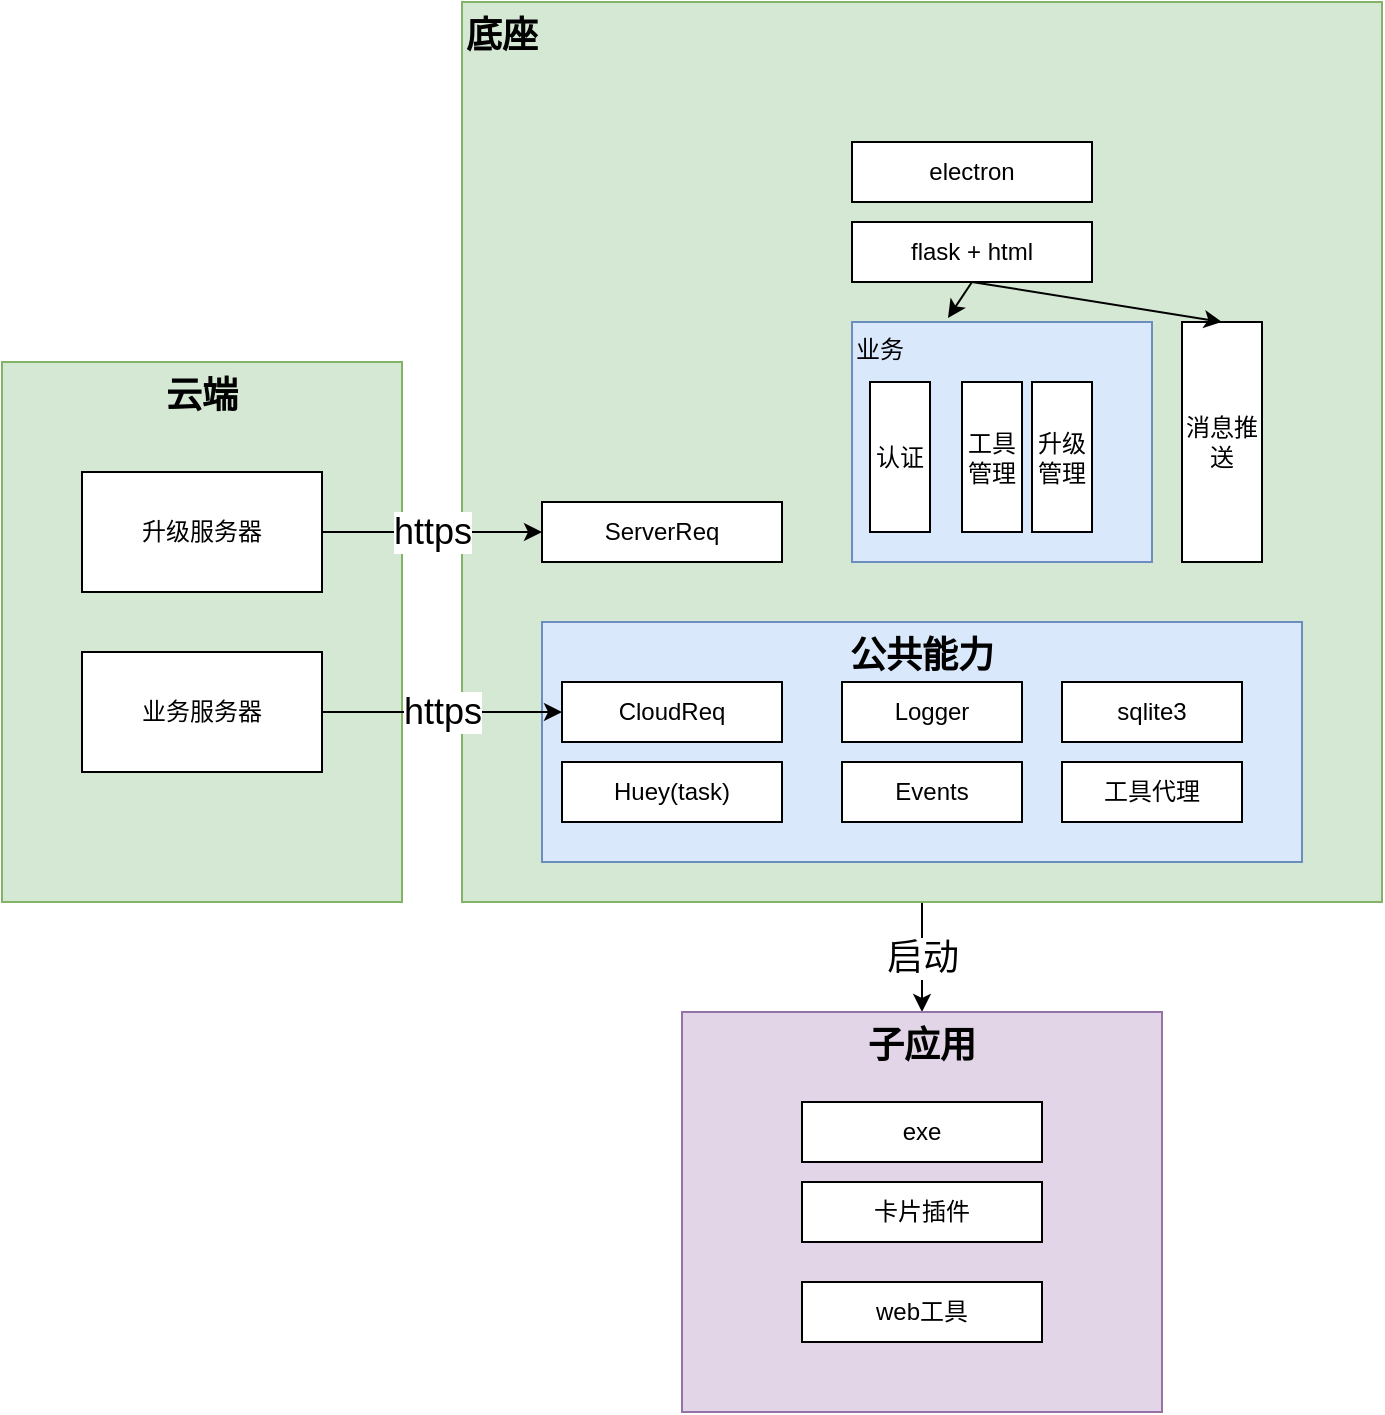 <mxfile version="15.8.7" type="device"><diagram id="AVrebqK3H8swzSajRDYW" name="客户端架构"><mxGraphModel dx="1102" dy="865" grid="1" gridSize="10" guides="1" tooltips="1" connect="1" arrows="1" fold="1" page="1" pageScale="1" pageWidth="827" pageHeight="1169" math="0" shadow="0"><root><mxCell id="0"/><mxCell id="1" parent="0"/><mxCell id="cAYvndh4o5y7qk9SSmvG-31" value="启动" style="edgeStyle=orthogonalEdgeStyle;rounded=0;orthogonalLoop=1;jettySize=auto;html=1;fontSize=18;" edge="1" parent="1" source="cAYvndh4o5y7qk9SSmvG-4" target="cAYvndh4o5y7qk9SSmvG-26"><mxGeometry relative="1" as="geometry"/></mxCell><mxCell id="cAYvndh4o5y7qk9SSmvG-4" value="底座" style="rounded=0;whiteSpace=wrap;html=1;fillColor=#d5e8d4;strokeColor=#82b366;align=left;verticalAlign=top;fontSize=18;fontStyle=1" vertex="1" parent="1"><mxGeometry x="270" y="110" width="460" height="450" as="geometry"/></mxCell><mxCell id="cAYvndh4o5y7qk9SSmvG-14" value="公共能力" style="rounded=0;whiteSpace=wrap;html=1;fontSize=18;verticalAlign=top;fontStyle=1;fillColor=#dae8fc;strokeColor=#6c8ebf;" vertex="1" parent="1"><mxGeometry x="310" y="420" width="380" height="120" as="geometry"/></mxCell><mxCell id="cAYvndh4o5y7qk9SSmvG-1" value="云端" style="rounded=0;whiteSpace=wrap;html=1;fillColor=#d5e8d4;strokeColor=#82b366;align=center;verticalAlign=top;fontStyle=1;fontSize=18;" vertex="1" parent="1"><mxGeometry x="40" y="290" width="200" height="270" as="geometry"/></mxCell><mxCell id="cAYvndh4o5y7qk9SSmvG-21" value="https" style="edgeStyle=orthogonalEdgeStyle;rounded=0;orthogonalLoop=1;jettySize=auto;html=1;fontSize=18;" edge="1" parent="1" source="cAYvndh4o5y7qk9SSmvG-2" target="cAYvndh4o5y7qk9SSmvG-13"><mxGeometry relative="1" as="geometry"/></mxCell><mxCell id="cAYvndh4o5y7qk9SSmvG-2" value="升级服务器" style="whiteSpace=wrap;html=1;" vertex="1" parent="1"><mxGeometry x="80" y="345" width="120" height="60" as="geometry"/></mxCell><mxCell id="cAYvndh4o5y7qk9SSmvG-23" value="https" style="edgeStyle=orthogonalEdgeStyle;rounded=0;orthogonalLoop=1;jettySize=auto;html=1;entryX=0;entryY=0.5;entryDx=0;entryDy=0;fontSize=18;" edge="1" parent="1" source="cAYvndh4o5y7qk9SSmvG-3" target="cAYvndh4o5y7qk9SSmvG-15"><mxGeometry relative="1" as="geometry"/></mxCell><mxCell id="cAYvndh4o5y7qk9SSmvG-3" value="业务服务器" style="whiteSpace=wrap;html=1;" vertex="1" parent="1"><mxGeometry x="80" y="435" width="120" height="60" as="geometry"/></mxCell><mxCell id="cAYvndh4o5y7qk9SSmvG-5" value="electron" style="whiteSpace=wrap;html=1;" vertex="1" parent="1"><mxGeometry x="465" y="180" width="120" height="30" as="geometry"/></mxCell><mxCell id="cAYvndh4o5y7qk9SSmvG-6" value="业务" style="whiteSpace=wrap;html=1;align=left;verticalAlign=top;fillColor=#dae8fc;strokeColor=#6c8ebf;" vertex="1" parent="1"><mxGeometry x="465" y="270" width="150" height="120" as="geometry"/></mxCell><mxCell id="cAYvndh4o5y7qk9SSmvG-8" value="flask + html" style="whiteSpace=wrap;html=1;" vertex="1" parent="1"><mxGeometry x="465" y="220" width="120" height="30" as="geometry"/></mxCell><mxCell id="cAYvndh4o5y7qk9SSmvG-9" value="认证" style="whiteSpace=wrap;html=1;direction=south;" vertex="1" parent="1"><mxGeometry x="474" y="300" width="30" height="75" as="geometry"/></mxCell><mxCell id="cAYvndh4o5y7qk9SSmvG-10" value="工具管理" style="whiteSpace=wrap;html=1;direction=south;" vertex="1" parent="1"><mxGeometry x="520" y="300" width="30" height="75" as="geometry"/></mxCell><mxCell id="cAYvndh4o5y7qk9SSmvG-11" value="升级管理" style="whiteSpace=wrap;html=1;direction=south;" vertex="1" parent="1"><mxGeometry x="555" y="300" width="30" height="75" as="geometry"/></mxCell><mxCell id="cAYvndh4o5y7qk9SSmvG-12" value="消息推送" style="whiteSpace=wrap;html=1;direction=south;" vertex="1" parent="1"><mxGeometry x="630" y="270" width="40" height="120" as="geometry"/></mxCell><mxCell id="cAYvndh4o5y7qk9SSmvG-13" value="ServerReq" style="whiteSpace=wrap;html=1;" vertex="1" parent="1"><mxGeometry x="310" y="360" width="120" height="30" as="geometry"/></mxCell><mxCell id="cAYvndh4o5y7qk9SSmvG-15" value="CloudReq" style="whiteSpace=wrap;html=1;" vertex="1" parent="1"><mxGeometry x="320" y="450" width="110" height="30" as="geometry"/></mxCell><mxCell id="cAYvndh4o5y7qk9SSmvG-16" value="Logger" style="whiteSpace=wrap;html=1;" vertex="1" parent="1"><mxGeometry x="460" y="450" width="90" height="30" as="geometry"/></mxCell><mxCell id="cAYvndh4o5y7qk9SSmvG-17" value="sqlite3" style="whiteSpace=wrap;html=1;" vertex="1" parent="1"><mxGeometry x="570" y="450" width="90" height="30" as="geometry"/></mxCell><mxCell id="cAYvndh4o5y7qk9SSmvG-18" value="Huey(task)" style="whiteSpace=wrap;html=1;" vertex="1" parent="1"><mxGeometry x="320" y="490" width="110" height="30" as="geometry"/></mxCell><mxCell id="cAYvndh4o5y7qk9SSmvG-19" value="Events" style="whiteSpace=wrap;html=1;" vertex="1" parent="1"><mxGeometry x="460" y="490" width="90" height="30" as="geometry"/></mxCell><mxCell id="cAYvndh4o5y7qk9SSmvG-20" value="工具代理" style="whiteSpace=wrap;html=1;" vertex="1" parent="1"><mxGeometry x="570" y="490" width="90" height="30" as="geometry"/></mxCell><mxCell id="cAYvndh4o5y7qk9SSmvG-24" value="" style="endArrow=classic;html=1;rounded=0;fontSize=18;exitX=0.5;exitY=1;exitDx=0;exitDy=0;entryX=0.32;entryY=-0.017;entryDx=0;entryDy=0;entryPerimeter=0;" edge="1" parent="1" source="cAYvndh4o5y7qk9SSmvG-8" target="cAYvndh4o5y7qk9SSmvG-6"><mxGeometry width="50" height="50" relative="1" as="geometry"><mxPoint x="390" y="360" as="sourcePoint"/><mxPoint x="440" y="310" as="targetPoint"/></mxGeometry></mxCell><mxCell id="cAYvndh4o5y7qk9SSmvG-25" value="" style="endArrow=classic;html=1;rounded=0;fontSize=18;exitX=0.5;exitY=1;exitDx=0;exitDy=0;entryX=0;entryY=0.5;entryDx=0;entryDy=0;" edge="1" parent="1" source="cAYvndh4o5y7qk9SSmvG-8" target="cAYvndh4o5y7qk9SSmvG-12"><mxGeometry width="50" height="50" relative="1" as="geometry"><mxPoint x="535" y="260" as="sourcePoint"/><mxPoint x="523" y="277.96" as="targetPoint"/></mxGeometry></mxCell><mxCell id="cAYvndh4o5y7qk9SSmvG-26" value="子应用" style="rounded=0;whiteSpace=wrap;html=1;fontSize=18;fillColor=#e1d5e7;strokeColor=#9673a6;align=center;verticalAlign=top;fontStyle=1" vertex="1" parent="1"><mxGeometry x="380" y="615" width="240" height="200" as="geometry"/></mxCell><mxCell id="cAYvndh4o5y7qk9SSmvG-27" value="exe" style="whiteSpace=wrap;html=1;" vertex="1" parent="1"><mxGeometry x="440" y="660" width="120" height="30" as="geometry"/></mxCell><mxCell id="cAYvndh4o5y7qk9SSmvG-28" value="卡片插件" style="whiteSpace=wrap;html=1;" vertex="1" parent="1"><mxGeometry x="440" y="700" width="120" height="30" as="geometry"/></mxCell><mxCell id="cAYvndh4o5y7qk9SSmvG-29" value="web工具" style="whiteSpace=wrap;html=1;" vertex="1" parent="1"><mxGeometry x="440" y="750" width="120" height="30" as="geometry"/></mxCell></root></mxGraphModel></diagram></mxfile>